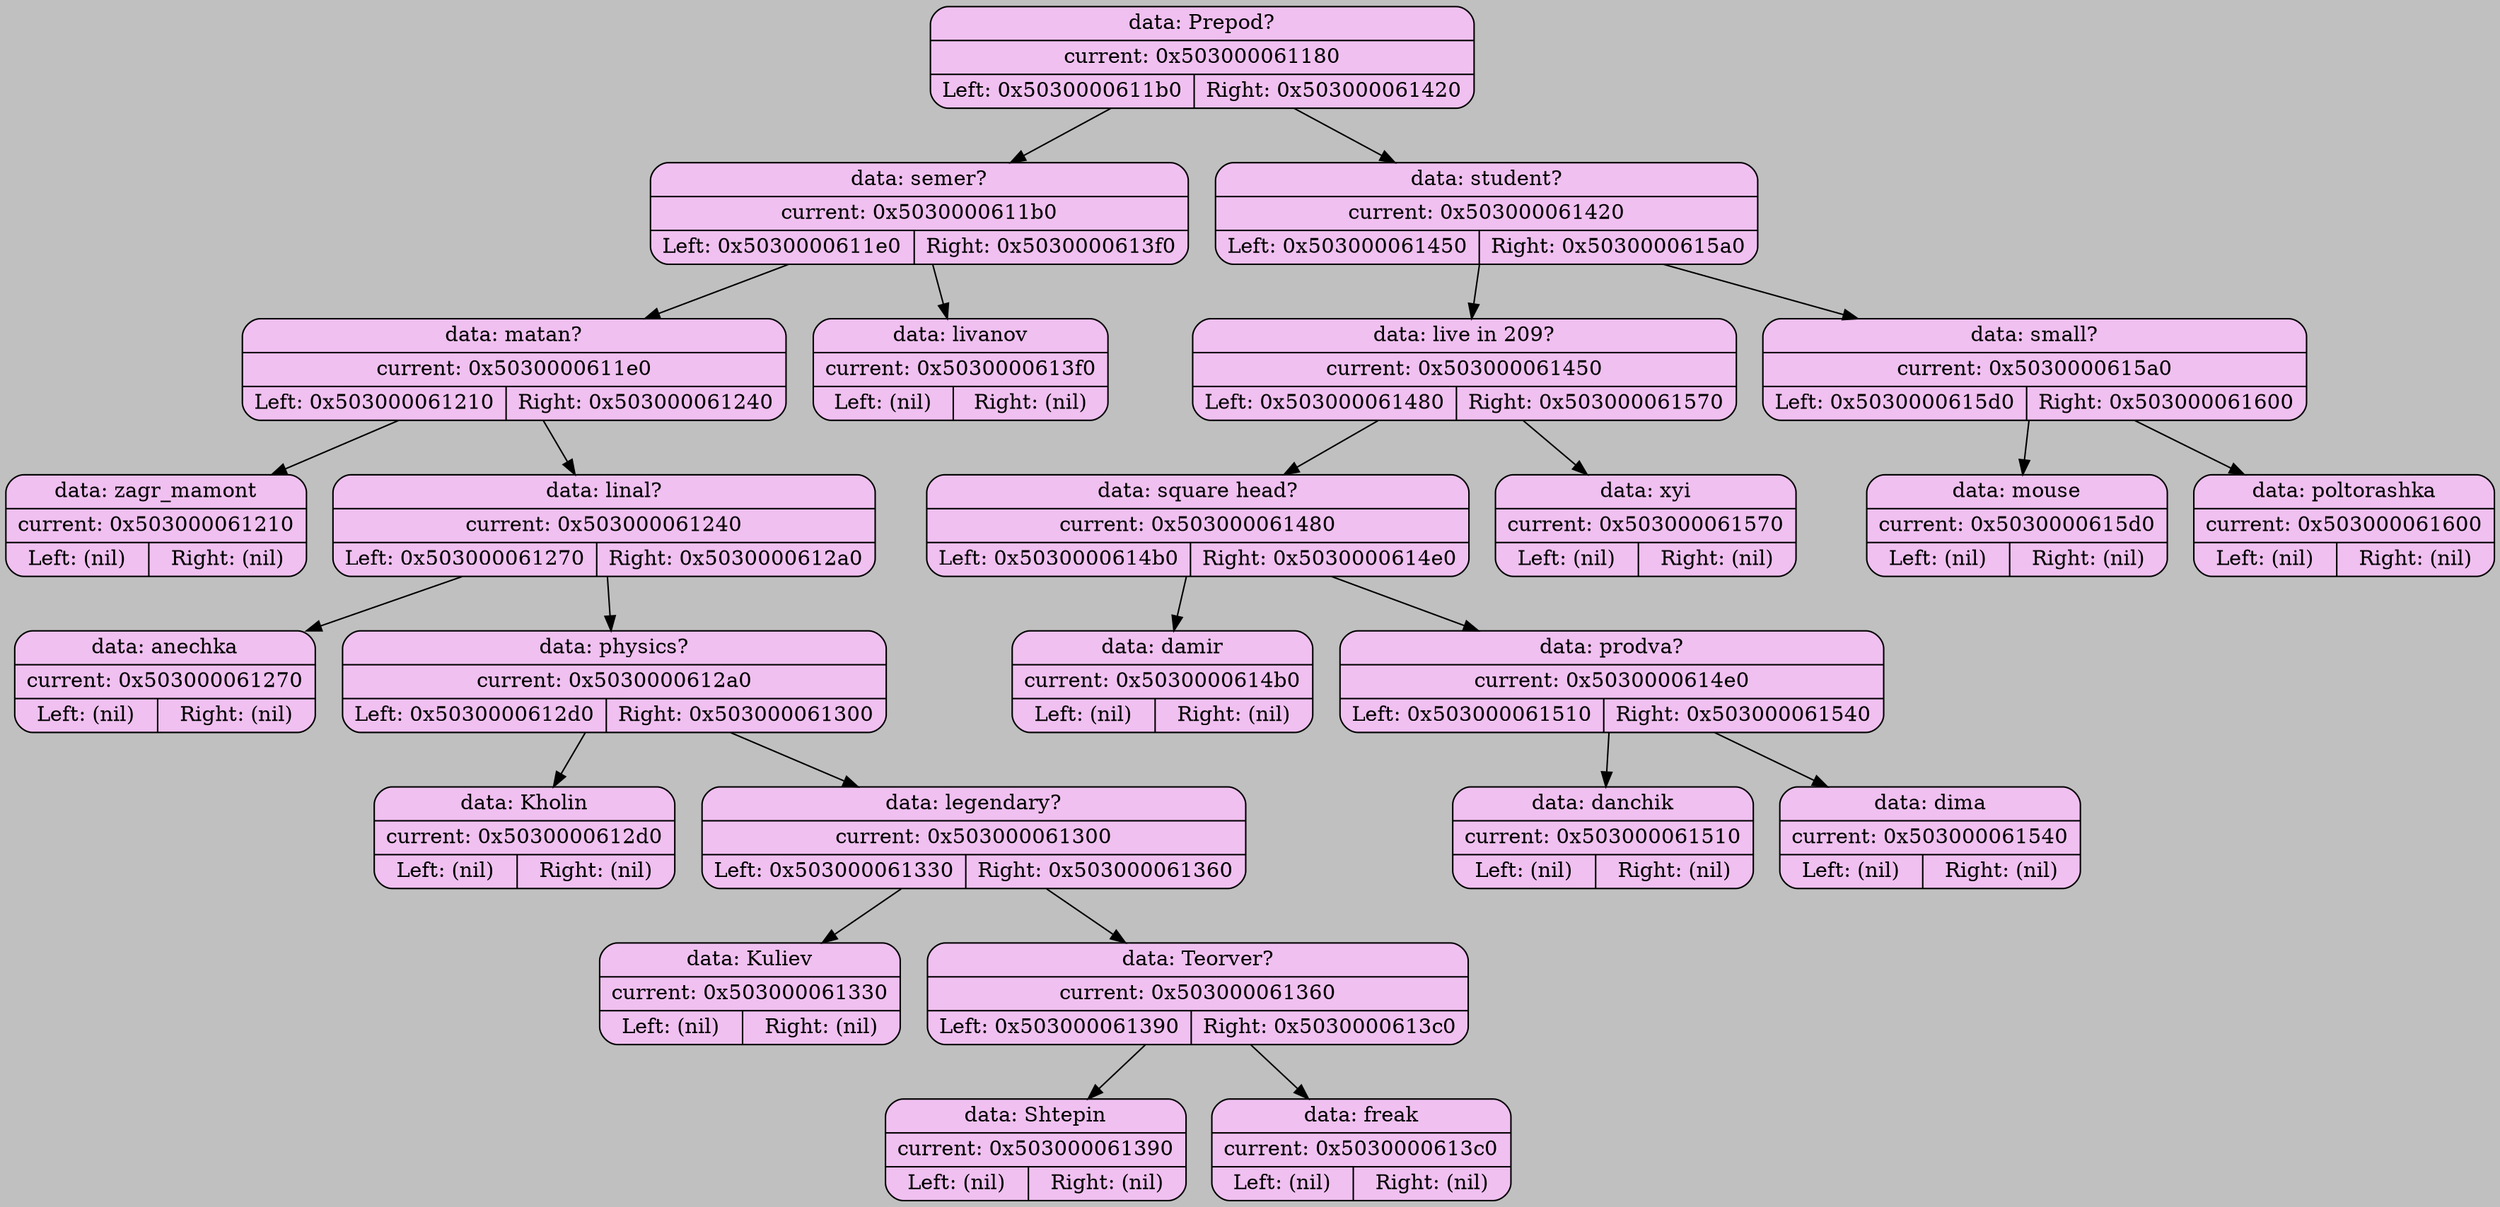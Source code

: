 digraph BinaryTree {
    bgcolor="#C0C0C0";

    node [shape=record];
    "0x503000061180" [shape=Mrecord, style=filled; fillcolor="#F0C0F0"; label="{data: Prepod? | current: 0x503000061180 | { Left: 0x5030000611b0 | Right: 0x503000061420 } }"];
    "0x503000061180" -> "0x5030000611b0";
    "0x5030000611b0" [shape=Mrecord, style=filled; fillcolor="#F0C0F0"; label="{data: semer? | current: 0x5030000611b0 | { Left: 0x5030000611e0 | Right: 0x5030000613f0 } }"];
    "0x5030000611b0" -> "0x5030000611e0";
    "0x5030000611e0" [shape=Mrecord, style=filled; fillcolor="#F0C0F0"; label="{data: matan? | current: 0x5030000611e0 | { Left: 0x503000061210 | Right: 0x503000061240 } }"];
    "0x5030000611e0" -> "0x503000061210";
    "0x503000061210" [shape=Mrecord, style=filled; fillcolor="#F0C0F0"; label="{data: zagr_mamont | current: 0x503000061210 | { Left: (nil) | Right: (nil) } }"];
    "0x5030000611e0" -> "0x503000061240";
    "0x503000061240" [shape=Mrecord, style=filled; fillcolor="#F0C0F0"; label="{data: linal? | current: 0x503000061240 | { Left: 0x503000061270 | Right: 0x5030000612a0 } }"];
    "0x503000061240" -> "0x503000061270";
    "0x503000061270" [shape=Mrecord, style=filled; fillcolor="#F0C0F0"; label="{data: anechka | current: 0x503000061270 | { Left: (nil) | Right: (nil) } }"];
    "0x503000061240" -> "0x5030000612a0";
    "0x5030000612a0" [shape=Mrecord, style=filled; fillcolor="#F0C0F0"; label="{data: physics? | current: 0x5030000612a0 | { Left: 0x5030000612d0 | Right: 0x503000061300 } }"];
    "0x5030000612a0" -> "0x5030000612d0";
    "0x5030000612d0" [shape=Mrecord, style=filled; fillcolor="#F0C0F0"; label="{data: Kholin | current: 0x5030000612d0 | { Left: (nil) | Right: (nil) } }"];
    "0x5030000612a0" -> "0x503000061300";
    "0x503000061300" [shape=Mrecord, style=filled; fillcolor="#F0C0F0"; label="{data: legendary? | current: 0x503000061300 | { Left: 0x503000061330 | Right: 0x503000061360 } }"];
    "0x503000061300" -> "0x503000061330";
    "0x503000061330" [shape=Mrecord, style=filled; fillcolor="#F0C0F0"; label="{data: Kuliev | current: 0x503000061330 | { Left: (nil) | Right: (nil) } }"];
    "0x503000061300" -> "0x503000061360";
    "0x503000061360" [shape=Mrecord, style=filled; fillcolor="#F0C0F0"; label="{data: Teorver? | current: 0x503000061360 | { Left: 0x503000061390 | Right: 0x5030000613c0 } }"];
    "0x503000061360" -> "0x503000061390";
    "0x503000061390" [shape=Mrecord, style=filled; fillcolor="#F0C0F0"; label="{data: Shtepin | current: 0x503000061390 | { Left: (nil) | Right: (nil) } }"];
    "0x503000061360" -> "0x5030000613c0";
    "0x5030000613c0" [shape=Mrecord, style=filled; fillcolor="#F0C0F0"; label="{data: freak | current: 0x5030000613c0 | { Left: (nil) | Right: (nil) } }"];
    "0x5030000611b0" -> "0x5030000613f0";
    "0x5030000613f0" [shape=Mrecord, style=filled; fillcolor="#F0C0F0"; label="{data: livanov | current: 0x5030000613f0 | { Left: (nil) | Right: (nil) } }"];
    "0x503000061180" -> "0x503000061420";
    "0x503000061420" [shape=Mrecord, style=filled; fillcolor="#F0C0F0"; label="{data: student? | current: 0x503000061420 | { Left: 0x503000061450 | Right: 0x5030000615a0 } }"];
    "0x503000061420" -> "0x503000061450";
    "0x503000061450" [shape=Mrecord, style=filled; fillcolor="#F0C0F0"; label="{data: live in 209? | current: 0x503000061450 | { Left: 0x503000061480 | Right: 0x503000061570 } }"];
    "0x503000061450" -> "0x503000061480";
    "0x503000061480" [shape=Mrecord, style=filled; fillcolor="#F0C0F0"; label="{data: square head? | current: 0x503000061480 | { Left: 0x5030000614b0 | Right: 0x5030000614e0 } }"];
    "0x503000061480" -> "0x5030000614b0";
    "0x5030000614b0" [shape=Mrecord, style=filled; fillcolor="#F0C0F0"; label="{data: damir | current: 0x5030000614b0 | { Left: (nil) | Right: (nil) } }"];
    "0x503000061480" -> "0x5030000614e0";
    "0x5030000614e0" [shape=Mrecord, style=filled; fillcolor="#F0C0F0"; label="{data: prodva? | current: 0x5030000614e0 | { Left: 0x503000061510 | Right: 0x503000061540 } }"];
    "0x5030000614e0" -> "0x503000061510";
    "0x503000061510" [shape=Mrecord, style=filled; fillcolor="#F0C0F0"; label="{data: danchik | current: 0x503000061510 | { Left: (nil) | Right: (nil) } }"];
    "0x5030000614e0" -> "0x503000061540";
    "0x503000061540" [shape=Mrecord, style=filled; fillcolor="#F0C0F0"; label="{data: dima | current: 0x503000061540 | { Left: (nil) | Right: (nil) } }"];
    "0x503000061450" -> "0x503000061570";
    "0x503000061570" [shape=Mrecord, style=filled; fillcolor="#F0C0F0"; label="{data: xyi | current: 0x503000061570 | { Left: (nil) | Right: (nil) } }"];
    "0x503000061420" -> "0x5030000615a0";
    "0x5030000615a0" [shape=Mrecord, style=filled; fillcolor="#F0C0F0"; label="{data: small? | current: 0x5030000615a0 | { Left: 0x5030000615d0 | Right: 0x503000061600 } }"];
    "0x5030000615a0" -> "0x5030000615d0";
    "0x5030000615d0" [shape=Mrecord, style=filled; fillcolor="#F0C0F0"; label="{data: mouse | current: 0x5030000615d0 | { Left: (nil) | Right: (nil) } }"];
    "0x5030000615a0" -> "0x503000061600";
    "0x503000061600" [shape=Mrecord, style=filled; fillcolor="#F0C0F0"; label="{data: poltorashka | current: 0x503000061600 | { Left: (nil) | Right: (nil) } }"];
}
